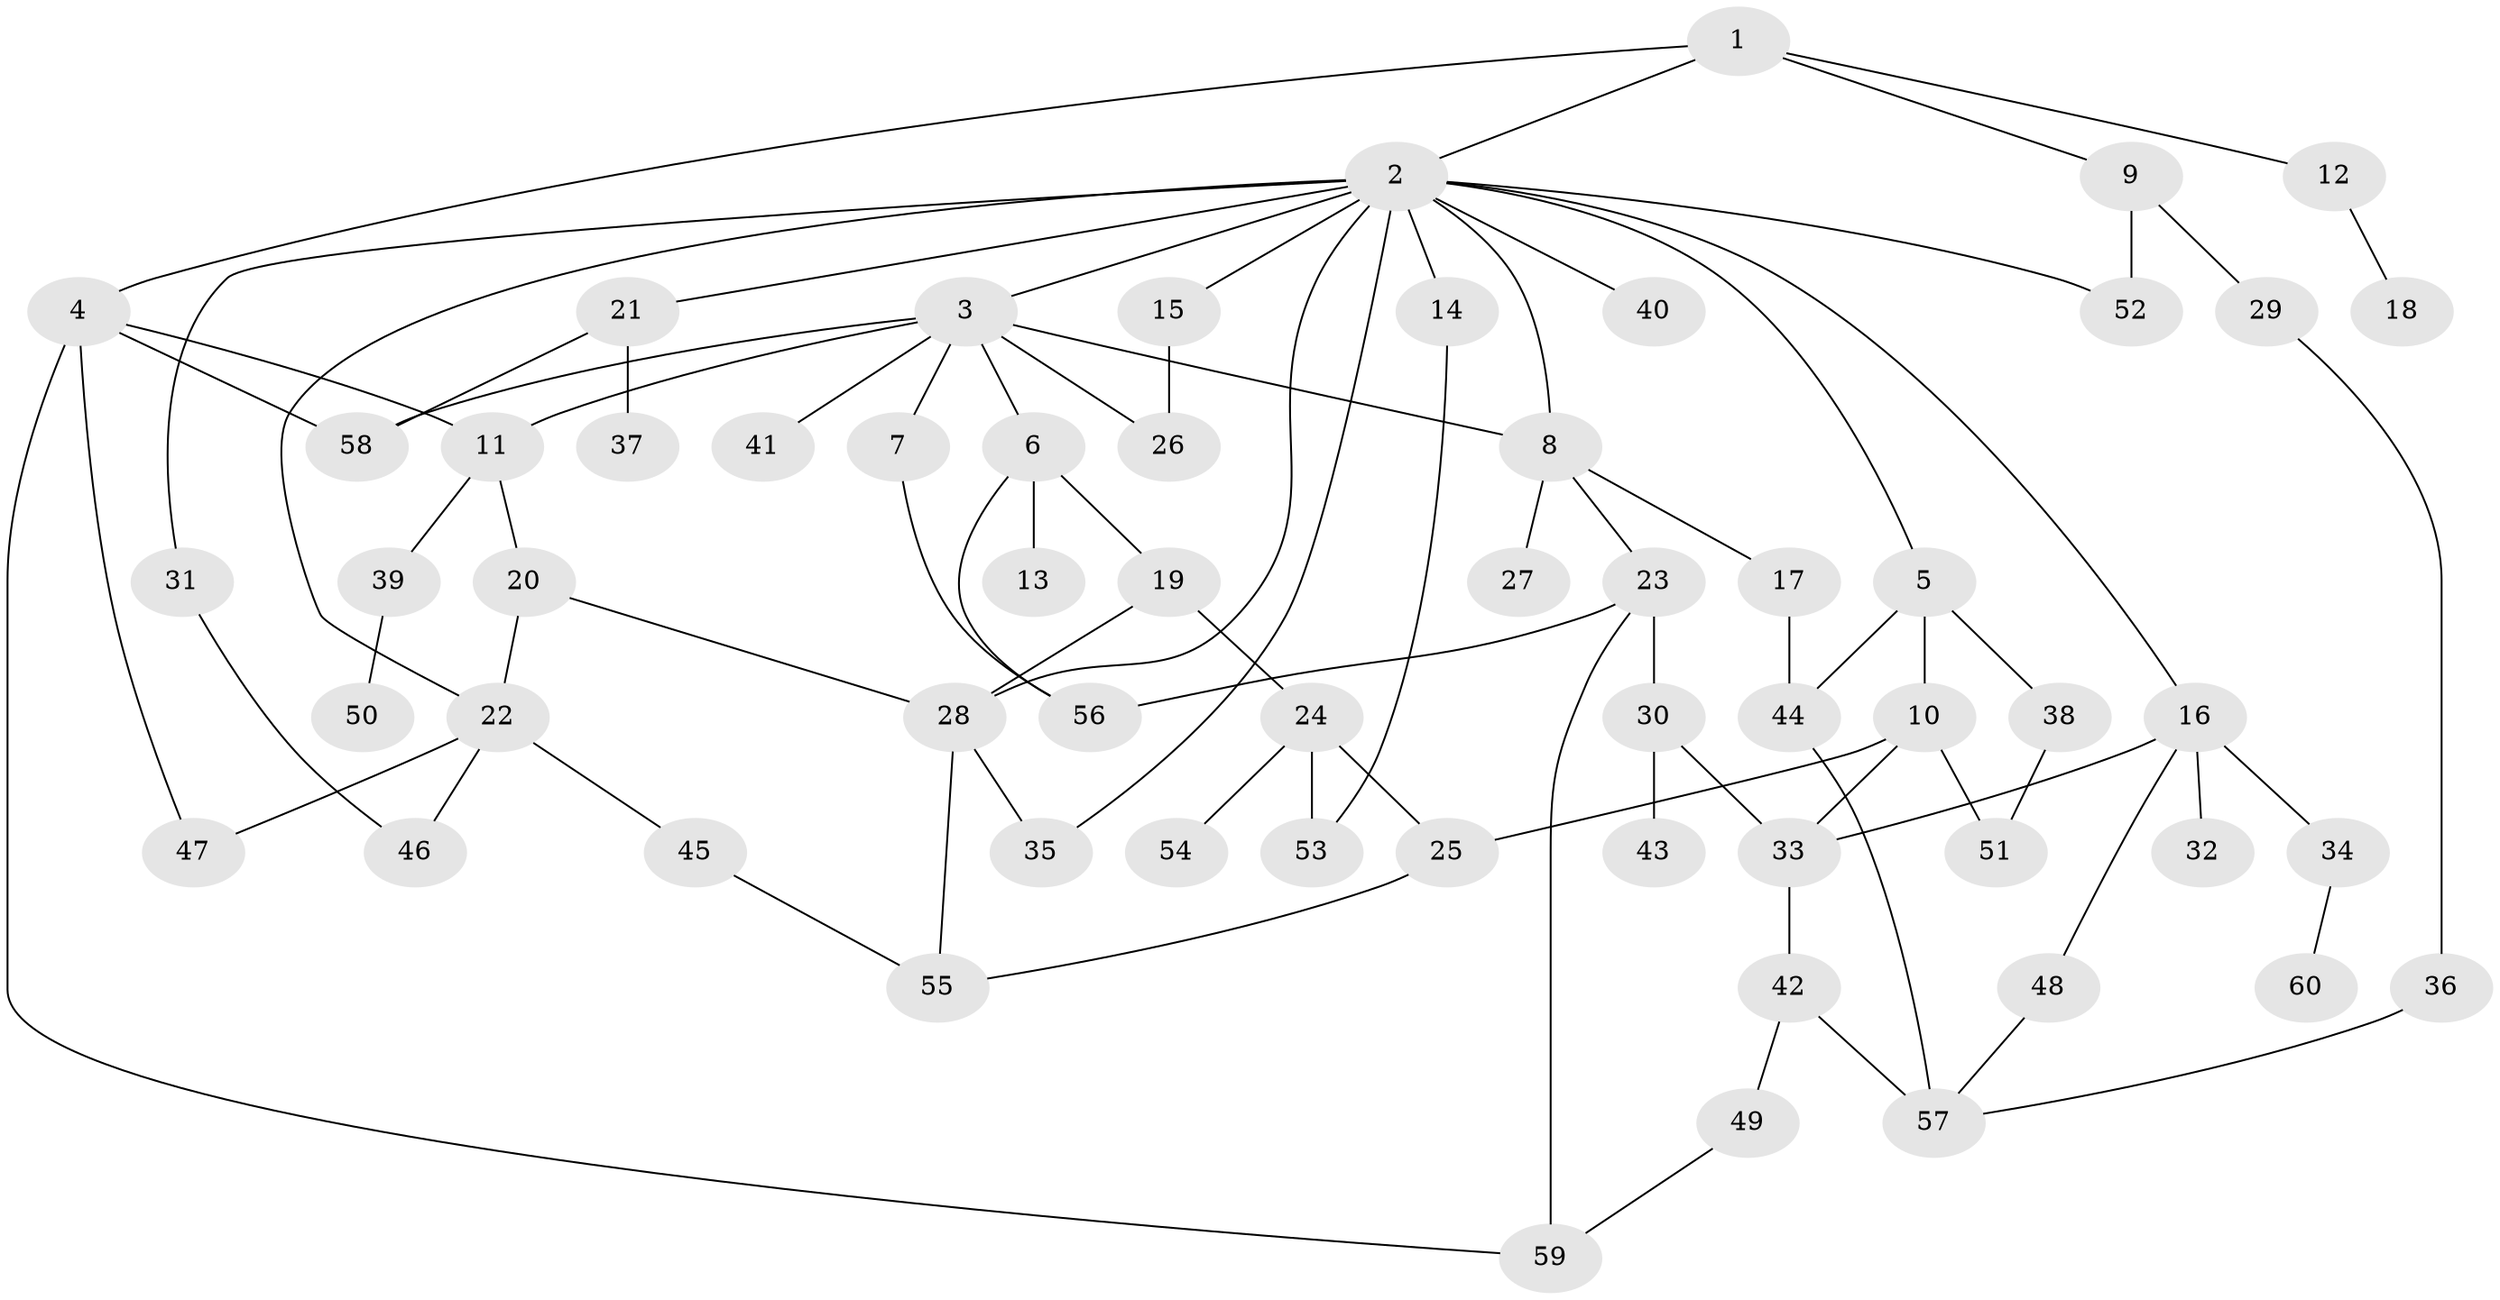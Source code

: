 // coarse degree distribution, {4: 0.07692307692307693, 16: 0.02564102564102564, 10: 0.02564102564102564, 5: 0.23076923076923078, 2: 0.2564102564102564, 3: 0.1282051282051282, 1: 0.2564102564102564}
// Generated by graph-tools (version 1.1) at 2025/51/02/27/25 19:51:38]
// undirected, 60 vertices, 86 edges
graph export_dot {
graph [start="1"]
  node [color=gray90,style=filled];
  1;
  2;
  3;
  4;
  5;
  6;
  7;
  8;
  9;
  10;
  11;
  12;
  13;
  14;
  15;
  16;
  17;
  18;
  19;
  20;
  21;
  22;
  23;
  24;
  25;
  26;
  27;
  28;
  29;
  30;
  31;
  32;
  33;
  34;
  35;
  36;
  37;
  38;
  39;
  40;
  41;
  42;
  43;
  44;
  45;
  46;
  47;
  48;
  49;
  50;
  51;
  52;
  53;
  54;
  55;
  56;
  57;
  58;
  59;
  60;
  1 -- 2;
  1 -- 4;
  1 -- 9;
  1 -- 12;
  2 -- 3;
  2 -- 5;
  2 -- 14;
  2 -- 15;
  2 -- 16;
  2 -- 21;
  2 -- 22;
  2 -- 28;
  2 -- 31;
  2 -- 35;
  2 -- 40;
  2 -- 52;
  2 -- 8;
  3 -- 6;
  3 -- 7;
  3 -- 8;
  3 -- 26;
  3 -- 41;
  3 -- 58;
  3 -- 11;
  4 -- 11;
  4 -- 59;
  4 -- 58;
  4 -- 47;
  5 -- 10;
  5 -- 38;
  5 -- 44;
  6 -- 13;
  6 -- 19;
  6 -- 56;
  7 -- 56;
  8 -- 17;
  8 -- 23;
  8 -- 27;
  9 -- 29;
  9 -- 52;
  10 -- 25;
  10 -- 51;
  10 -- 33;
  11 -- 20;
  11 -- 39;
  12 -- 18;
  14 -- 53;
  15 -- 26;
  16 -- 32;
  16 -- 33;
  16 -- 34;
  16 -- 48;
  17 -- 44;
  19 -- 24;
  19 -- 28;
  20 -- 28;
  20 -- 22;
  21 -- 37;
  21 -- 58;
  22 -- 45;
  22 -- 47;
  22 -- 46;
  23 -- 30;
  23 -- 56;
  23 -- 59;
  24 -- 54;
  24 -- 25;
  24 -- 53;
  25 -- 55;
  28 -- 55;
  28 -- 35;
  29 -- 36;
  30 -- 43;
  30 -- 33;
  31 -- 46;
  33 -- 42;
  34 -- 60;
  36 -- 57;
  38 -- 51;
  39 -- 50;
  42 -- 49;
  42 -- 57;
  44 -- 57;
  45 -- 55;
  48 -- 57;
  49 -- 59;
}
